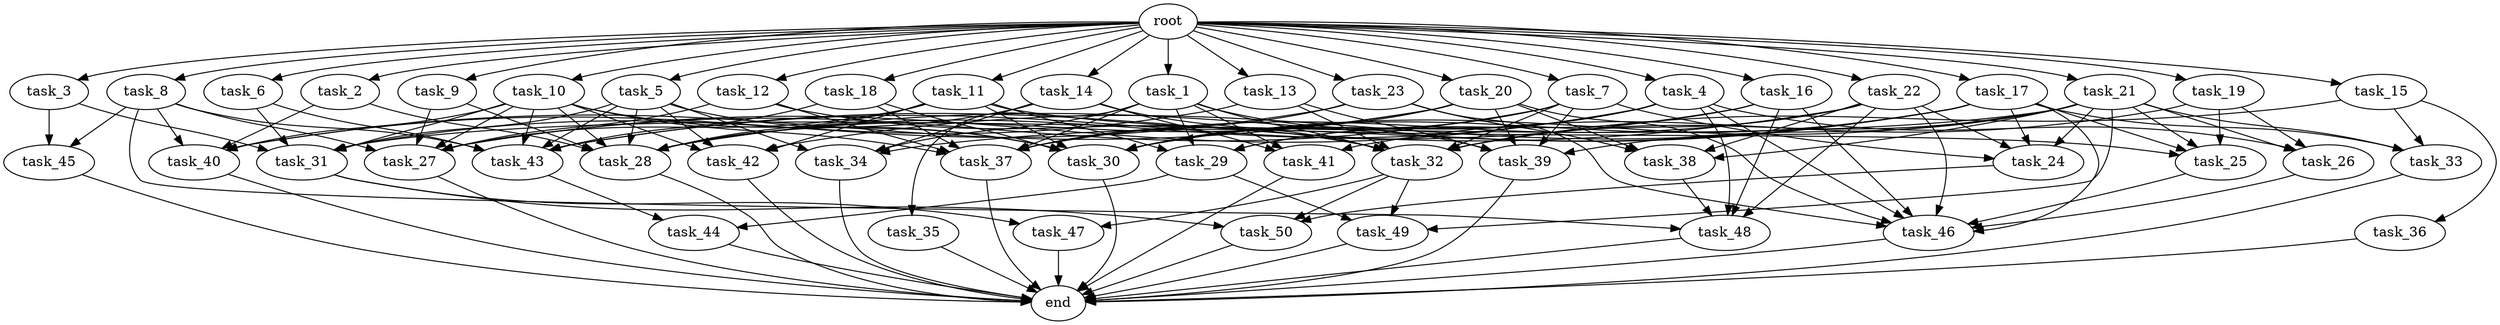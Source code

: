 digraph G {
  root [size="0.000000e+00"];
  task_1 [size="1.229403e+09"];
  task_2 [size="6.107491e+09"];
  task_3 [size="1.789352e+09"];
  task_4 [size="5.719541e+09"];
  task_5 [size="2.805897e+09"];
  task_6 [size="7.719160e+09"];
  task_7 [size="7.127535e+09"];
  task_8 [size="1.757834e+09"];
  task_9 [size="9.625301e+09"];
  task_10 [size="2.229979e+09"];
  task_11 [size="5.104777e+09"];
  task_12 [size="6.972369e+09"];
  task_13 [size="8.670536e+09"];
  task_14 [size="7.643149e+09"];
  task_15 [size="8.553094e+09"];
  task_16 [size="1.855113e+09"];
  task_17 [size="2.407289e+09"];
  task_18 [size="5.798075e+09"];
  task_19 [size="8.675547e+09"];
  task_20 [size="9.488367e+08"];
  task_21 [size="5.018499e+09"];
  task_22 [size="2.746472e+09"];
  task_23 [size="3.681202e+09"];
  task_24 [size="6.451775e+08"];
  task_25 [size="5.392024e+09"];
  task_26 [size="1.642702e+09"];
  task_27 [size="5.388184e+09"];
  task_28 [size="5.298841e+09"];
  task_29 [size="9.224645e+09"];
  task_30 [size="2.391126e+09"];
  task_31 [size="2.613528e+09"];
  task_32 [size="3.699821e+07"];
  task_33 [size="8.905512e+09"];
  task_34 [size="3.472217e+09"];
  task_35 [size="2.247355e+09"];
  task_36 [size="2.031050e+09"];
  task_37 [size="9.148638e+09"];
  task_38 [size="5.051358e+09"];
  task_39 [size="4.311494e+09"];
  task_40 [size="1.908649e+09"];
  task_41 [size="6.677712e+09"];
  task_42 [size="8.710914e+09"];
  task_43 [size="9.170669e+07"];
  task_44 [size="9.838555e+09"];
  task_45 [size="5.796140e+09"];
  task_46 [size="7.550335e+09"];
  task_47 [size="9.512277e+09"];
  task_48 [size="3.603535e+09"];
  task_49 [size="1.003517e+09"];
  task_50 [size="8.283355e+09"];
  end [size="0.000000e+00"];

  root -> task_1 [size="1.000000e-12"];
  root -> task_2 [size="1.000000e-12"];
  root -> task_3 [size="1.000000e-12"];
  root -> task_4 [size="1.000000e-12"];
  root -> task_5 [size="1.000000e-12"];
  root -> task_6 [size="1.000000e-12"];
  root -> task_7 [size="1.000000e-12"];
  root -> task_8 [size="1.000000e-12"];
  root -> task_9 [size="1.000000e-12"];
  root -> task_10 [size="1.000000e-12"];
  root -> task_11 [size="1.000000e-12"];
  root -> task_12 [size="1.000000e-12"];
  root -> task_13 [size="1.000000e-12"];
  root -> task_14 [size="1.000000e-12"];
  root -> task_15 [size="1.000000e-12"];
  root -> task_16 [size="1.000000e-12"];
  root -> task_17 [size="1.000000e-12"];
  root -> task_18 [size="1.000000e-12"];
  root -> task_19 [size="1.000000e-12"];
  root -> task_20 [size="1.000000e-12"];
  root -> task_21 [size="1.000000e-12"];
  root -> task_22 [size="1.000000e-12"];
  root -> task_23 [size="1.000000e-12"];
  task_1 -> task_29 [size="2.306161e+08"];
  task_1 -> task_32 [size="4.624776e+05"];
  task_1 -> task_34 [size="8.680542e+07"];
  task_1 -> task_35 [size="2.247355e+08"];
  task_1 -> task_37 [size="1.306948e+08"];
  task_1 -> task_39 [size="8.622988e+07"];
  task_1 -> task_41 [size="2.225904e+08"];
  task_2 -> task_28 [size="5.887601e+07"];
  task_2 -> task_40 [size="3.817299e+07"];
  task_3 -> task_31 [size="4.355879e+07"];
  task_3 -> task_45 [size="2.898070e+08"];
  task_4 -> task_26 [size="5.475673e+07"];
  task_4 -> task_27 [size="7.697405e+07"];
  task_4 -> task_28 [size="5.887601e+07"];
  task_4 -> task_29 [size="2.306161e+08"];
  task_4 -> task_30 [size="2.656807e+07"];
  task_4 -> task_46 [size="9.437918e+07"];
  task_4 -> task_48 [size="7.207069e+07"];
  task_5 -> task_28 [size="5.887601e+07"];
  task_5 -> task_30 [size="2.656807e+07"];
  task_5 -> task_31 [size="4.355879e+07"];
  task_5 -> task_34 [size="8.680542e+07"];
  task_5 -> task_42 [size="2.177729e+08"];
  task_5 -> task_43 [size="1.310096e+06"];
  task_6 -> task_31 [size="4.355879e+07"];
  task_6 -> task_43 [size="1.310096e+06"];
  task_7 -> task_24 [size="1.612944e+07"];
  task_7 -> task_27 [size="7.697405e+07"];
  task_7 -> task_30 [size="2.656807e+07"];
  task_7 -> task_32 [size="4.624776e+05"];
  task_7 -> task_37 [size="1.306948e+08"];
  task_7 -> task_39 [size="8.622988e+07"];
  task_8 -> task_27 [size="7.697405e+07"];
  task_8 -> task_40 [size="3.817299e+07"];
  task_8 -> task_43 [size="1.310096e+06"];
  task_8 -> task_45 [size="2.898070e+08"];
  task_8 -> task_48 [size="7.207069e+07"];
  task_9 -> task_27 [size="7.697405e+07"];
  task_9 -> task_28 [size="5.887601e+07"];
  task_10 -> task_27 [size="7.697405e+07"];
  task_10 -> task_28 [size="5.887601e+07"];
  task_10 -> task_30 [size="2.656807e+07"];
  task_10 -> task_31 [size="4.355879e+07"];
  task_10 -> task_37 [size="1.306948e+08"];
  task_10 -> task_40 [size="3.817299e+07"];
  task_10 -> task_42 [size="2.177729e+08"];
  task_10 -> task_43 [size="1.310096e+06"];
  task_11 -> task_25 [size="1.348006e+08"];
  task_11 -> task_27 [size="7.697405e+07"];
  task_11 -> task_28 [size="5.887601e+07"];
  task_11 -> task_29 [size="2.306161e+08"];
  task_11 -> task_30 [size="2.656807e+07"];
  task_11 -> task_42 [size="2.177729e+08"];
  task_12 -> task_27 [size="7.697405e+07"];
  task_12 -> task_32 [size="4.624776e+05"];
  task_12 -> task_37 [size="1.306948e+08"];
  task_13 -> task_31 [size="4.355879e+07"];
  task_13 -> task_32 [size="4.624776e+05"];
  task_13 -> task_39 [size="8.622988e+07"];
  task_14 -> task_28 [size="5.887601e+07"];
  task_14 -> task_32 [size="4.624776e+05"];
  task_14 -> task_34 [size="8.680542e+07"];
  task_14 -> task_41 [size="2.225904e+08"];
  task_15 -> task_32 [size="4.624776e+05"];
  task_15 -> task_33 [size="2.968504e+08"];
  task_15 -> task_36 [size="2.031050e+08"];
  task_16 -> task_29 [size="2.306161e+08"];
  task_16 -> task_43 [size="1.310096e+06"];
  task_16 -> task_46 [size="9.437918e+07"];
  task_16 -> task_48 [size="7.207069e+07"];
  task_17 -> task_24 [size="1.612944e+07"];
  task_17 -> task_25 [size="1.348006e+08"];
  task_17 -> task_28 [size="5.887601e+07"];
  task_17 -> task_30 [size="2.656807e+07"];
  task_17 -> task_33 [size="2.968504e+08"];
  task_17 -> task_34 [size="8.680542e+07"];
  task_17 -> task_42 [size="2.177729e+08"];
  task_17 -> task_46 [size="9.437918e+07"];
  task_18 -> task_30 [size="2.656807e+07"];
  task_18 -> task_37 [size="1.306948e+08"];
  task_18 -> task_43 [size="1.310096e+06"];
  task_19 -> task_25 [size="1.348006e+08"];
  task_19 -> task_26 [size="5.475673e+07"];
  task_19 -> task_41 [size="2.225904e+08"];
  task_20 -> task_28 [size="5.887601e+07"];
  task_20 -> task_30 [size="2.656807e+07"];
  task_20 -> task_38 [size="1.262840e+08"];
  task_20 -> task_39 [size="8.622988e+07"];
  task_20 -> task_40 [size="3.817299e+07"];
  task_20 -> task_46 [size="9.437918e+07"];
  task_21 -> task_24 [size="1.612944e+07"];
  task_21 -> task_25 [size="1.348006e+08"];
  task_21 -> task_26 [size="5.475673e+07"];
  task_21 -> task_30 [size="2.656807e+07"];
  task_21 -> task_31 [size="4.355879e+07"];
  task_21 -> task_32 [size="4.624776e+05"];
  task_21 -> task_33 [size="2.968504e+08"];
  task_21 -> task_38 [size="1.262840e+08"];
  task_21 -> task_39 [size="8.622988e+07"];
  task_21 -> task_49 [size="3.345057e+07"];
  task_22 -> task_24 [size="1.612944e+07"];
  task_22 -> task_32 [size="4.624776e+05"];
  task_22 -> task_37 [size="1.306948e+08"];
  task_22 -> task_38 [size="1.262840e+08"];
  task_22 -> task_43 [size="1.310096e+06"];
  task_22 -> task_46 [size="9.437918e+07"];
  task_22 -> task_48 [size="7.207069e+07"];
  task_23 -> task_37 [size="1.306948e+08"];
  task_23 -> task_38 [size="1.262840e+08"];
  task_23 -> task_40 [size="3.817299e+07"];
  task_23 -> task_46 [size="9.437918e+07"];
  task_24 -> task_50 [size="2.761118e+08"];
  task_25 -> task_46 [size="9.437918e+07"];
  task_26 -> task_46 [size="9.437918e+07"];
  task_27 -> end [size="1.000000e-12"];
  task_28 -> end [size="1.000000e-12"];
  task_29 -> task_44 [size="4.919278e+08"];
  task_29 -> task_49 [size="3.345057e+07"];
  task_30 -> end [size="1.000000e-12"];
  task_31 -> task_47 [size="4.756139e+08"];
  task_31 -> task_50 [size="2.761118e+08"];
  task_32 -> task_47 [size="4.756139e+08"];
  task_32 -> task_49 [size="3.345057e+07"];
  task_32 -> task_50 [size="2.761118e+08"];
  task_33 -> end [size="1.000000e-12"];
  task_34 -> end [size="1.000000e-12"];
  task_35 -> end [size="1.000000e-12"];
  task_36 -> end [size="1.000000e-12"];
  task_37 -> end [size="1.000000e-12"];
  task_38 -> task_48 [size="7.207069e+07"];
  task_39 -> end [size="1.000000e-12"];
  task_40 -> end [size="1.000000e-12"];
  task_41 -> end [size="1.000000e-12"];
  task_42 -> end [size="1.000000e-12"];
  task_43 -> task_44 [size="4.919278e+08"];
  task_44 -> end [size="1.000000e-12"];
  task_45 -> end [size="1.000000e-12"];
  task_46 -> end [size="1.000000e-12"];
  task_47 -> end [size="1.000000e-12"];
  task_48 -> end [size="1.000000e-12"];
  task_49 -> end [size="1.000000e-12"];
  task_50 -> end [size="1.000000e-12"];
}

